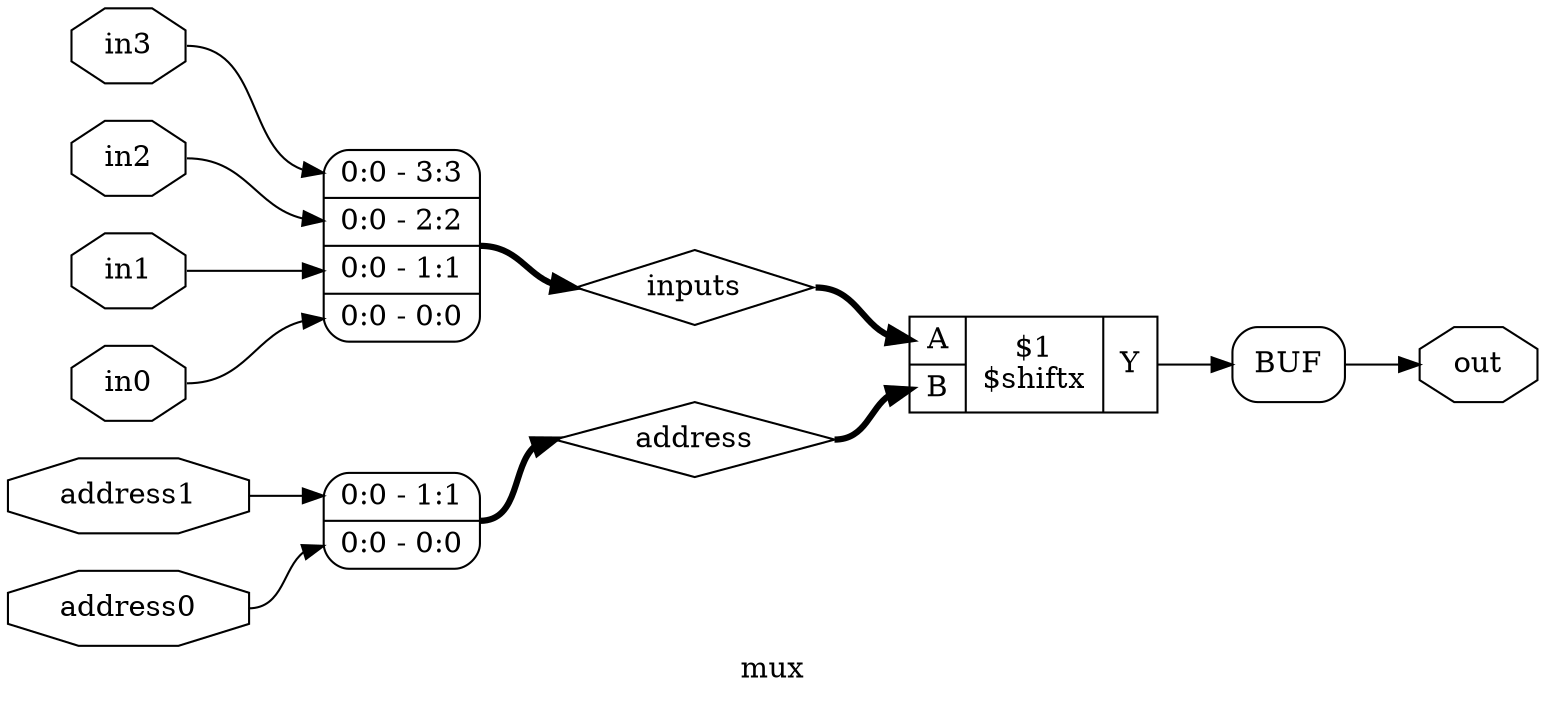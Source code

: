 digraph "mux" {
label="mux";
rankdir="LR";
remincross=true;
n2 [ shape=diamond, label="address", color="black", fontcolor="black" ];
n3 [ shape=diamond, label="inputs", color="black", fontcolor="black" ];
n4 [ shape=octagon, label="in3", color="black", fontcolor="black" ];
n5 [ shape=octagon, label="in2", color="black", fontcolor="black" ];
n6 [ shape=octagon, label="in1", color="black", fontcolor="black" ];
n7 [ shape=octagon, label="in0", color="black", fontcolor="black" ];
n8 [ shape=octagon, label="address1", color="black", fontcolor="black" ];
n9 [ shape=octagon, label="address0", color="black", fontcolor="black" ];
n10 [ shape=octagon, label="out", color="black", fontcolor="black" ];
c14 [ shape=record, label="{{<p11> A|<p12> B}|$1\n$shiftx|{<p13> Y}}" ];
x0 [ shape=record, style=rounded, label="<s3> 0:0 - 3:3 |<s2> 0:0 - 2:2 |<s1> 0:0 - 1:1 |<s0> 0:0 - 0:0 " ];
x1 [ shape=record, style=rounded, label="<s1> 0:0 - 1:1 |<s0> 0:0 - 0:0 " ];
x2 [shape=box, style=rounded, label="BUF"];
c14:p13:e -> x2:w:w [color="black", label=""];
x2:e:e -> n10:w [color="black", label=""];
x1:e -> n2:w [color="black", style="setlinewidth(3)", label=""];
n2:e -> c14:p12:w [color="black", style="setlinewidth(3)", label=""];
x0:e -> n3:w [color="black", style="setlinewidth(3)", label=""];
n3:e -> c14:p11:w [color="black", style="setlinewidth(3)", label=""];
n4:e -> x0:s3:w [color="black", label=""];
n5:e -> x0:s2:w [color="black", label=""];
n6:e -> x0:s1:w [color="black", label=""];
n7:e -> x0:s0:w [color="black", label=""];
n8:e -> x1:s1:w [color="black", label=""];
n9:e -> x1:s0:w [color="black", label=""];
}
